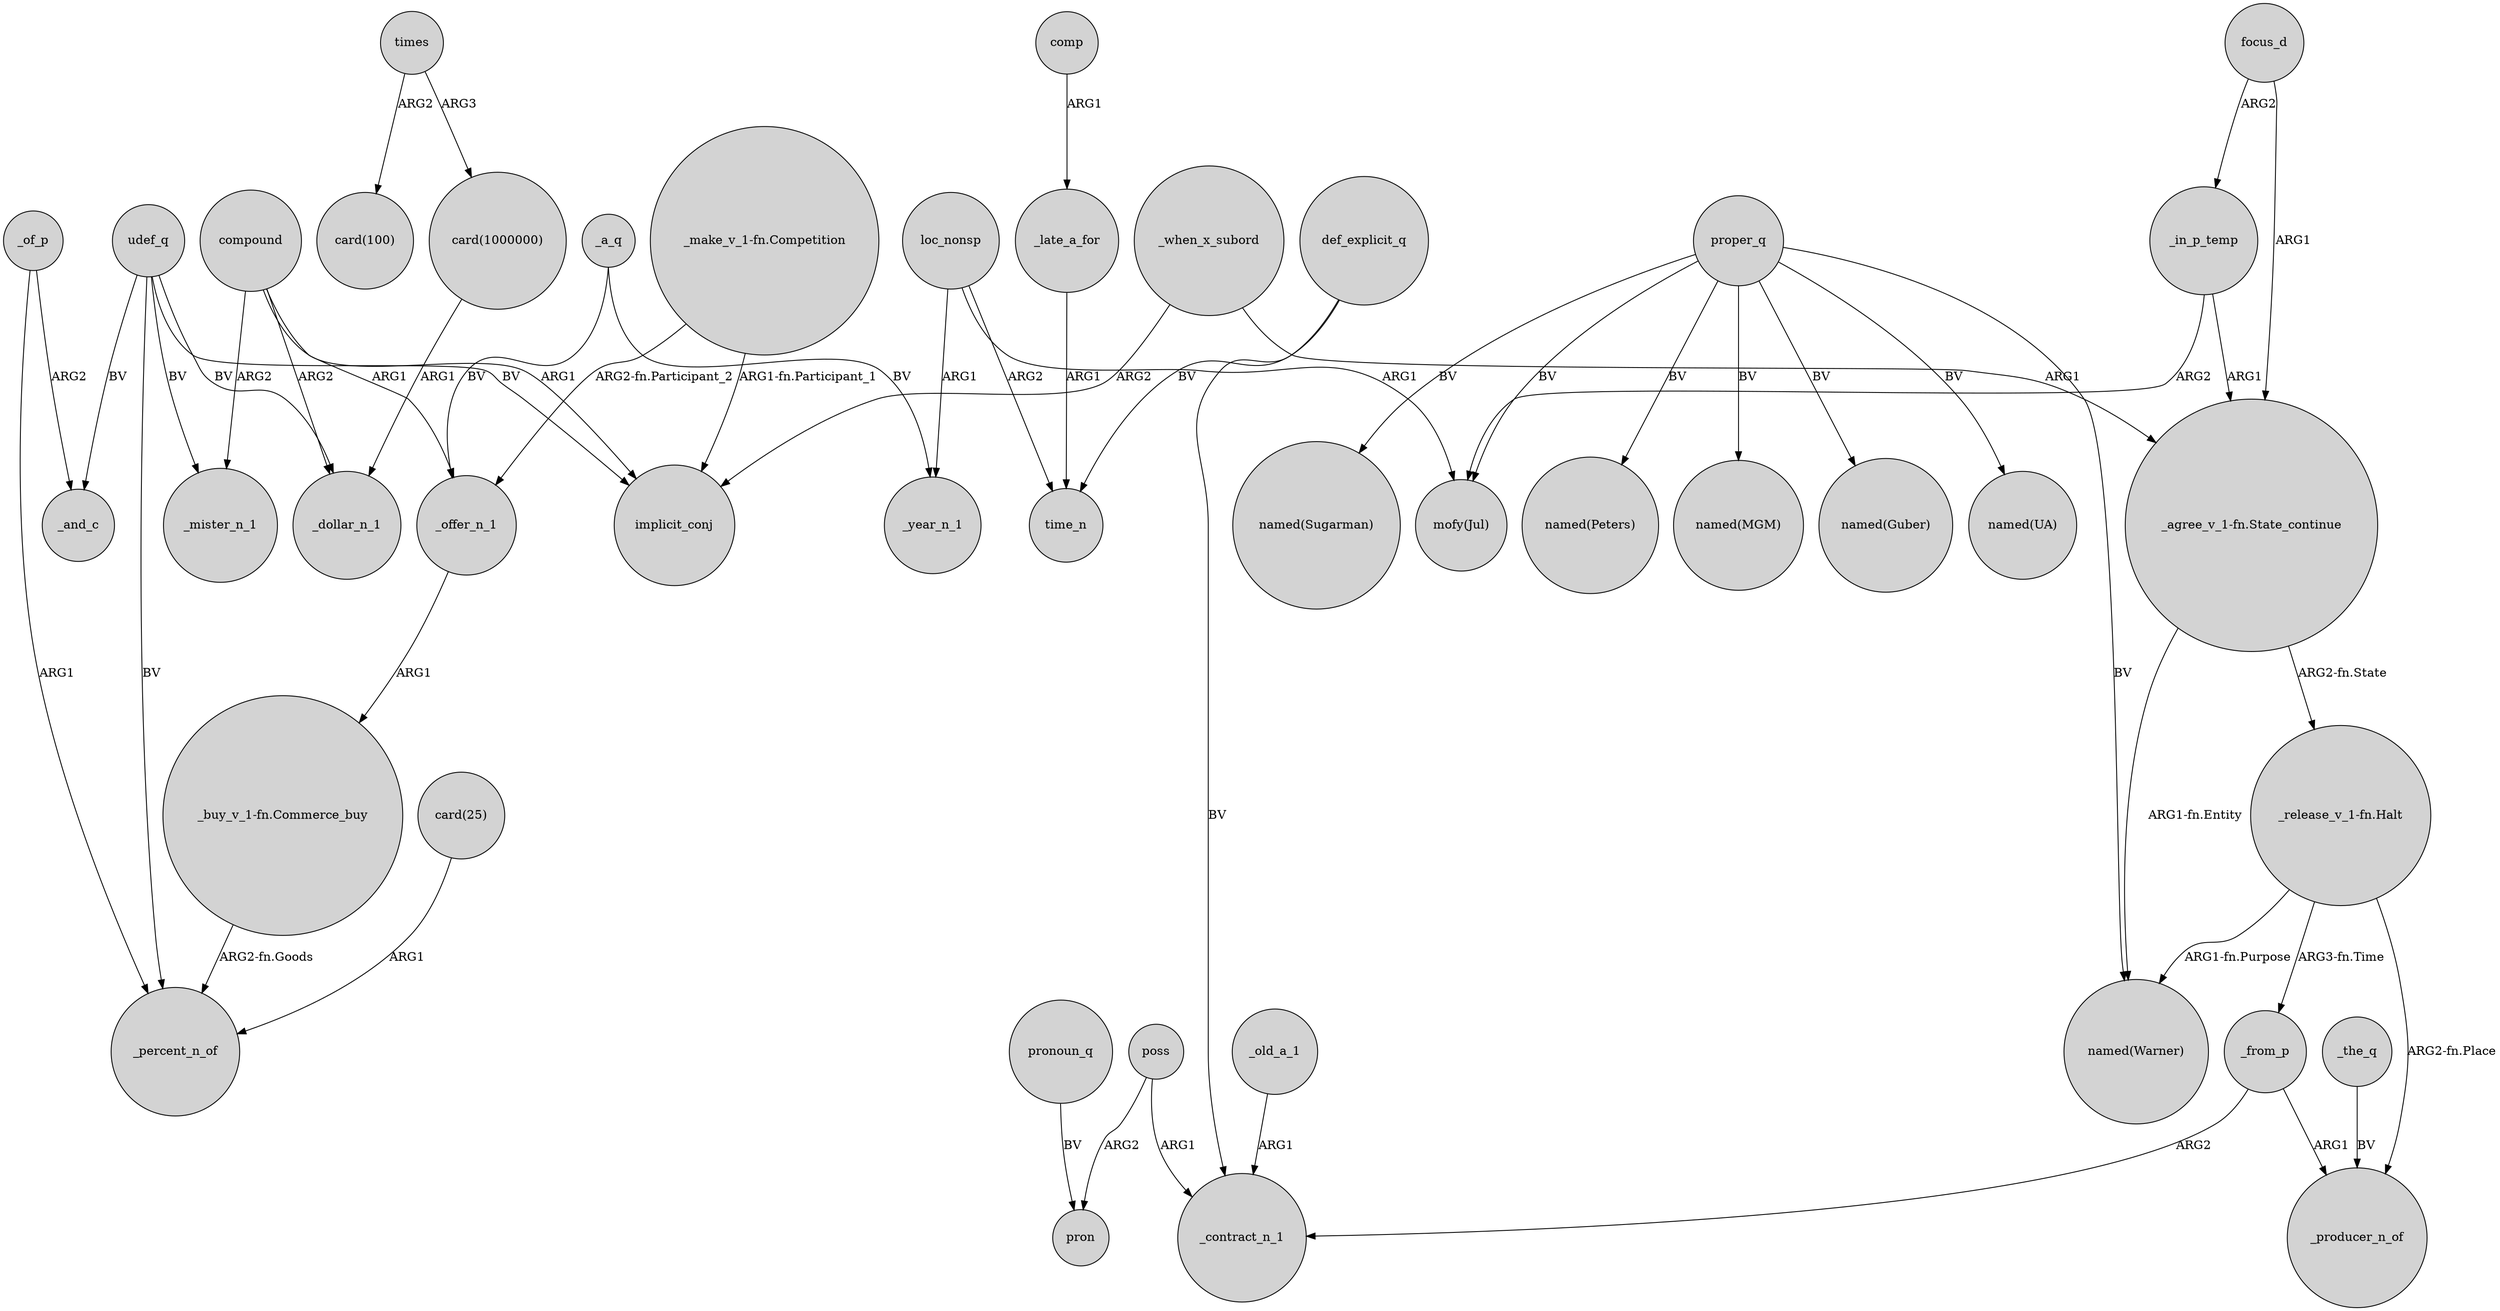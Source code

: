 digraph {
	node [shape=circle style=filled]
	"_buy_v_1-fn.Commerce_buy" -> _percent_n_of [label="ARG2-fn.Goods"]
	_in_p_temp -> "mofy(Jul)" [label=ARG2]
	compound -> _mister_n_1 [label=ARG2]
	_of_p -> _and_c [label=ARG2]
	_old_a_1 -> _contract_n_1 [label=ARG1]
	focus_d -> "_agree_v_1-fn.State_continue" [label=ARG1]
	loc_nonsp -> _year_n_1 [label=ARG1]
	"card(25)" -> _percent_n_of [label=ARG1]
	proper_q -> "named(Peters)" [label=BV]
	times -> "card(1000000)" [label=ARG3]
	compound -> _dollar_n_1 [label=ARG2]
	_a_q -> _year_n_1 [label=BV]
	udef_q -> _mister_n_1 [label=BV]
	times -> "card(100)" [label=ARG2]
	_in_p_temp -> "_agree_v_1-fn.State_continue" [label=ARG1]
	_of_p -> _percent_n_of [label=ARG1]
	proper_q -> "named(MGM)" [label=BV]
	loc_nonsp -> "mofy(Jul)" [label=ARG1]
	udef_q -> _and_c [label=BV]
	compound -> _offer_n_1 [label=ARG1]
	_when_x_subord -> "_agree_v_1-fn.State_continue" [label=ARG1]
	"_make_v_1-fn.Competition" -> _offer_n_1 [label="ARG2-fn.Participant_2"]
	"_release_v_1-fn.Halt" -> _from_p [label="ARG3-fn.Time"]
	pronoun_q -> pron [label=BV]
	poss -> pron [label=ARG2]
	compound -> implicit_conj [label=ARG1]
	_late_a_for -> time_n [label=ARG1]
	_the_q -> _producer_n_of [label=BV]
	udef_q -> _percent_n_of [label=BV]
	comp -> _late_a_for [label=ARG1]
	poss -> _contract_n_1 [label=ARG1]
	"_make_v_1-fn.Competition" -> implicit_conj [label="ARG1-fn.Participant_1"]
	_offer_n_1 -> "_buy_v_1-fn.Commerce_buy" [label=ARG1]
	_from_p -> _contract_n_1 [label=ARG2]
	_from_p -> _producer_n_of [label=ARG1]
	udef_q -> _dollar_n_1 [label=BV]
	"card(1000000)" -> _dollar_n_1 [label=ARG1]
	focus_d -> _in_p_temp [label=ARG2]
	proper_q -> "named(Guber)" [label=BV]
	proper_q -> "named(Warner)" [label=BV]
	proper_q -> "named(UA)" [label=BV]
	def_explicit_q -> time_n [label=BV]
	def_explicit_q -> _contract_n_1 [label=BV]
	_a_q -> _offer_n_1 [label=BV]
	loc_nonsp -> time_n [label=ARG2]
	proper_q -> "mofy(Jul)" [label=BV]
	"_agree_v_1-fn.State_continue" -> "named(Warner)" [label="ARG1-fn.Entity"]
	"_release_v_1-fn.Halt" -> "named(Warner)" [label="ARG1-fn.Purpose"]
	"_agree_v_1-fn.State_continue" -> "_release_v_1-fn.Halt" [label="ARG2-fn.State"]
	"_release_v_1-fn.Halt" -> _producer_n_of [label="ARG2-fn.Place"]
	udef_q -> implicit_conj [label=BV]
	_when_x_subord -> implicit_conj [label=ARG2]
	proper_q -> "named(Sugarman)" [label=BV]
}
